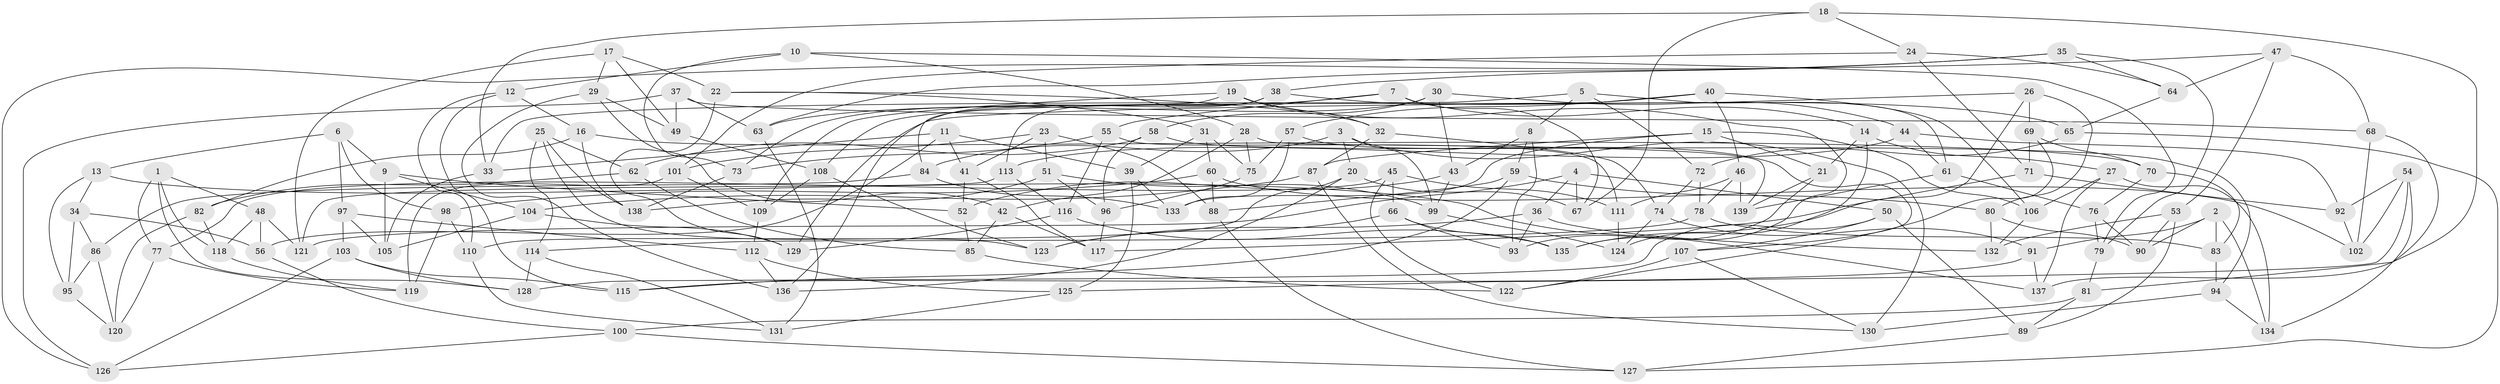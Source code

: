 // coarse degree distribution, {9: 0.13636363636363635, 6: 0.1590909090909091, 10: 0.09090909090909091, 8: 0.13636363636363635, 3: 0.022727272727272728, 11: 0.022727272727272728, 12: 0.045454545454545456, 7: 0.1590909090909091, 4: 0.1590909090909091, 5: 0.06818181818181818}
// Generated by graph-tools (version 1.1) at 2025/53/03/04/25 22:53:50]
// undirected, 139 vertices, 278 edges
graph export_dot {
  node [color=gray90,style=filled];
  1;
  2;
  3;
  4;
  5;
  6;
  7;
  8;
  9;
  10;
  11;
  12;
  13;
  14;
  15;
  16;
  17;
  18;
  19;
  20;
  21;
  22;
  23;
  24;
  25;
  26;
  27;
  28;
  29;
  30;
  31;
  32;
  33;
  34;
  35;
  36;
  37;
  38;
  39;
  40;
  41;
  42;
  43;
  44;
  45;
  46;
  47;
  48;
  49;
  50;
  51;
  52;
  53;
  54;
  55;
  56;
  57;
  58;
  59;
  60;
  61;
  62;
  63;
  64;
  65;
  66;
  67;
  68;
  69;
  70;
  71;
  72;
  73;
  74;
  75;
  76;
  77;
  78;
  79;
  80;
  81;
  82;
  83;
  84;
  85;
  86;
  87;
  88;
  89;
  90;
  91;
  92;
  93;
  94;
  95;
  96;
  97;
  98;
  99;
  100;
  101;
  102;
  103;
  104;
  105;
  106;
  107;
  108;
  109;
  110;
  111;
  112;
  113;
  114;
  115;
  116;
  117;
  118;
  119;
  120;
  121;
  122;
  123;
  124;
  125;
  126;
  127;
  128;
  129;
  130;
  131;
  132;
  133;
  134;
  135;
  136;
  137;
  138;
  139;
  1 -- 118;
  1 -- 48;
  1 -- 77;
  1 -- 128;
  2 -- 83;
  2 -- 134;
  2 -- 91;
  2 -- 90;
  3 -- 99;
  3 -- 20;
  3 -- 84;
  3 -- 130;
  4 -- 67;
  4 -- 36;
  4 -- 50;
  4 -- 121;
  5 -- 33;
  5 -- 72;
  5 -- 61;
  5 -- 8;
  6 -- 13;
  6 -- 9;
  6 -- 98;
  6 -- 97;
  7 -- 55;
  7 -- 67;
  7 -- 63;
  7 -- 14;
  8 -- 43;
  8 -- 93;
  8 -- 59;
  9 -- 105;
  9 -- 52;
  9 -- 104;
  10 -- 73;
  10 -- 79;
  10 -- 12;
  10 -- 28;
  11 -- 33;
  11 -- 39;
  11 -- 41;
  11 -- 56;
  12 -- 16;
  12 -- 115;
  12 -- 110;
  13 -- 34;
  13 -- 137;
  13 -- 95;
  14 -- 27;
  14 -- 124;
  14 -- 21;
  15 -- 21;
  15 -- 87;
  15 -- 106;
  15 -- 133;
  16 -- 138;
  16 -- 82;
  16 -- 70;
  17 -- 22;
  17 -- 49;
  17 -- 121;
  17 -- 29;
  18 -- 67;
  18 -- 24;
  18 -- 137;
  18 -- 33;
  19 -- 109;
  19 -- 135;
  19 -- 84;
  19 -- 32;
  20 -- 67;
  20 -- 136;
  20 -- 110;
  21 -- 93;
  21 -- 139;
  22 -- 32;
  22 -- 129;
  22 -- 31;
  23 -- 101;
  23 -- 88;
  23 -- 41;
  23 -- 51;
  24 -- 101;
  24 -- 71;
  24 -- 64;
  25 -- 62;
  25 -- 138;
  25 -- 123;
  25 -- 114;
  26 -- 80;
  26 -- 135;
  26 -- 69;
  26 -- 129;
  27 -- 137;
  27 -- 106;
  27 -- 134;
  28 -- 139;
  28 -- 75;
  28 -- 42;
  29 -- 49;
  29 -- 136;
  29 -- 42;
  30 -- 44;
  30 -- 43;
  30 -- 58;
  30 -- 73;
  31 -- 60;
  31 -- 39;
  31 -- 75;
  32 -- 74;
  32 -- 87;
  33 -- 105;
  34 -- 95;
  34 -- 86;
  34 -- 56;
  35 -- 63;
  35 -- 79;
  35 -- 64;
  35 -- 38;
  36 -- 93;
  36 -- 132;
  36 -- 123;
  37 -- 68;
  37 -- 126;
  37 -- 49;
  37 -- 63;
  38 -- 136;
  38 -- 65;
  38 -- 113;
  39 -- 125;
  39 -- 133;
  40 -- 108;
  40 -- 106;
  40 -- 57;
  40 -- 46;
  41 -- 117;
  41 -- 52;
  42 -- 117;
  42 -- 85;
  43 -- 52;
  43 -- 99;
  44 -- 113;
  44 -- 61;
  44 -- 92;
  45 -- 66;
  45 -- 111;
  45 -- 77;
  45 -- 122;
  46 -- 78;
  46 -- 111;
  46 -- 139;
  47 -- 53;
  47 -- 68;
  47 -- 64;
  47 -- 126;
  48 -- 56;
  48 -- 121;
  48 -- 118;
  49 -- 108;
  50 -- 107;
  50 -- 128;
  50 -- 89;
  51 -- 99;
  51 -- 138;
  51 -- 96;
  52 -- 85;
  53 -- 90;
  53 -- 132;
  53 -- 89;
  54 -- 134;
  54 -- 92;
  54 -- 102;
  54 -- 125;
  55 -- 73;
  55 -- 111;
  55 -- 116;
  56 -- 100;
  57 -- 75;
  57 -- 107;
  57 -- 133;
  58 -- 94;
  58 -- 62;
  58 -- 96;
  59 -- 115;
  59 -- 80;
  59 -- 88;
  60 -- 102;
  60 -- 98;
  60 -- 88;
  61 -- 76;
  61 -- 139;
  62 -- 82;
  62 -- 85;
  63 -- 131;
  64 -- 65;
  65 -- 127;
  65 -- 72;
  66 -- 123;
  66 -- 135;
  66 -- 93;
  68 -- 81;
  68 -- 102;
  69 -- 70;
  69 -- 122;
  69 -- 71;
  70 -- 83;
  70 -- 76;
  71 -- 117;
  71 -- 92;
  72 -- 78;
  72 -- 74;
  73 -- 138;
  74 -- 91;
  74 -- 124;
  75 -- 96;
  76 -- 90;
  76 -- 79;
  77 -- 120;
  77 -- 119;
  78 -- 114;
  78 -- 83;
  79 -- 81;
  80 -- 132;
  80 -- 90;
  81 -- 89;
  81 -- 100;
  82 -- 118;
  82 -- 120;
  83 -- 94;
  84 -- 86;
  84 -- 133;
  85 -- 122;
  86 -- 95;
  86 -- 120;
  87 -- 130;
  87 -- 104;
  88 -- 127;
  89 -- 127;
  91 -- 115;
  91 -- 137;
  92 -- 102;
  94 -- 134;
  94 -- 130;
  95 -- 120;
  96 -- 117;
  97 -- 105;
  97 -- 112;
  97 -- 103;
  98 -- 119;
  98 -- 110;
  99 -- 124;
  100 -- 127;
  100 -- 126;
  101 -- 119;
  101 -- 109;
  103 -- 115;
  103 -- 126;
  103 -- 128;
  104 -- 105;
  104 -- 129;
  106 -- 132;
  107 -- 130;
  107 -- 122;
  108 -- 109;
  108 -- 123;
  109 -- 112;
  110 -- 131;
  111 -- 124;
  112 -- 125;
  112 -- 136;
  113 -- 121;
  113 -- 116;
  114 -- 131;
  114 -- 128;
  116 -- 129;
  116 -- 135;
  118 -- 119;
  125 -- 131;
}
